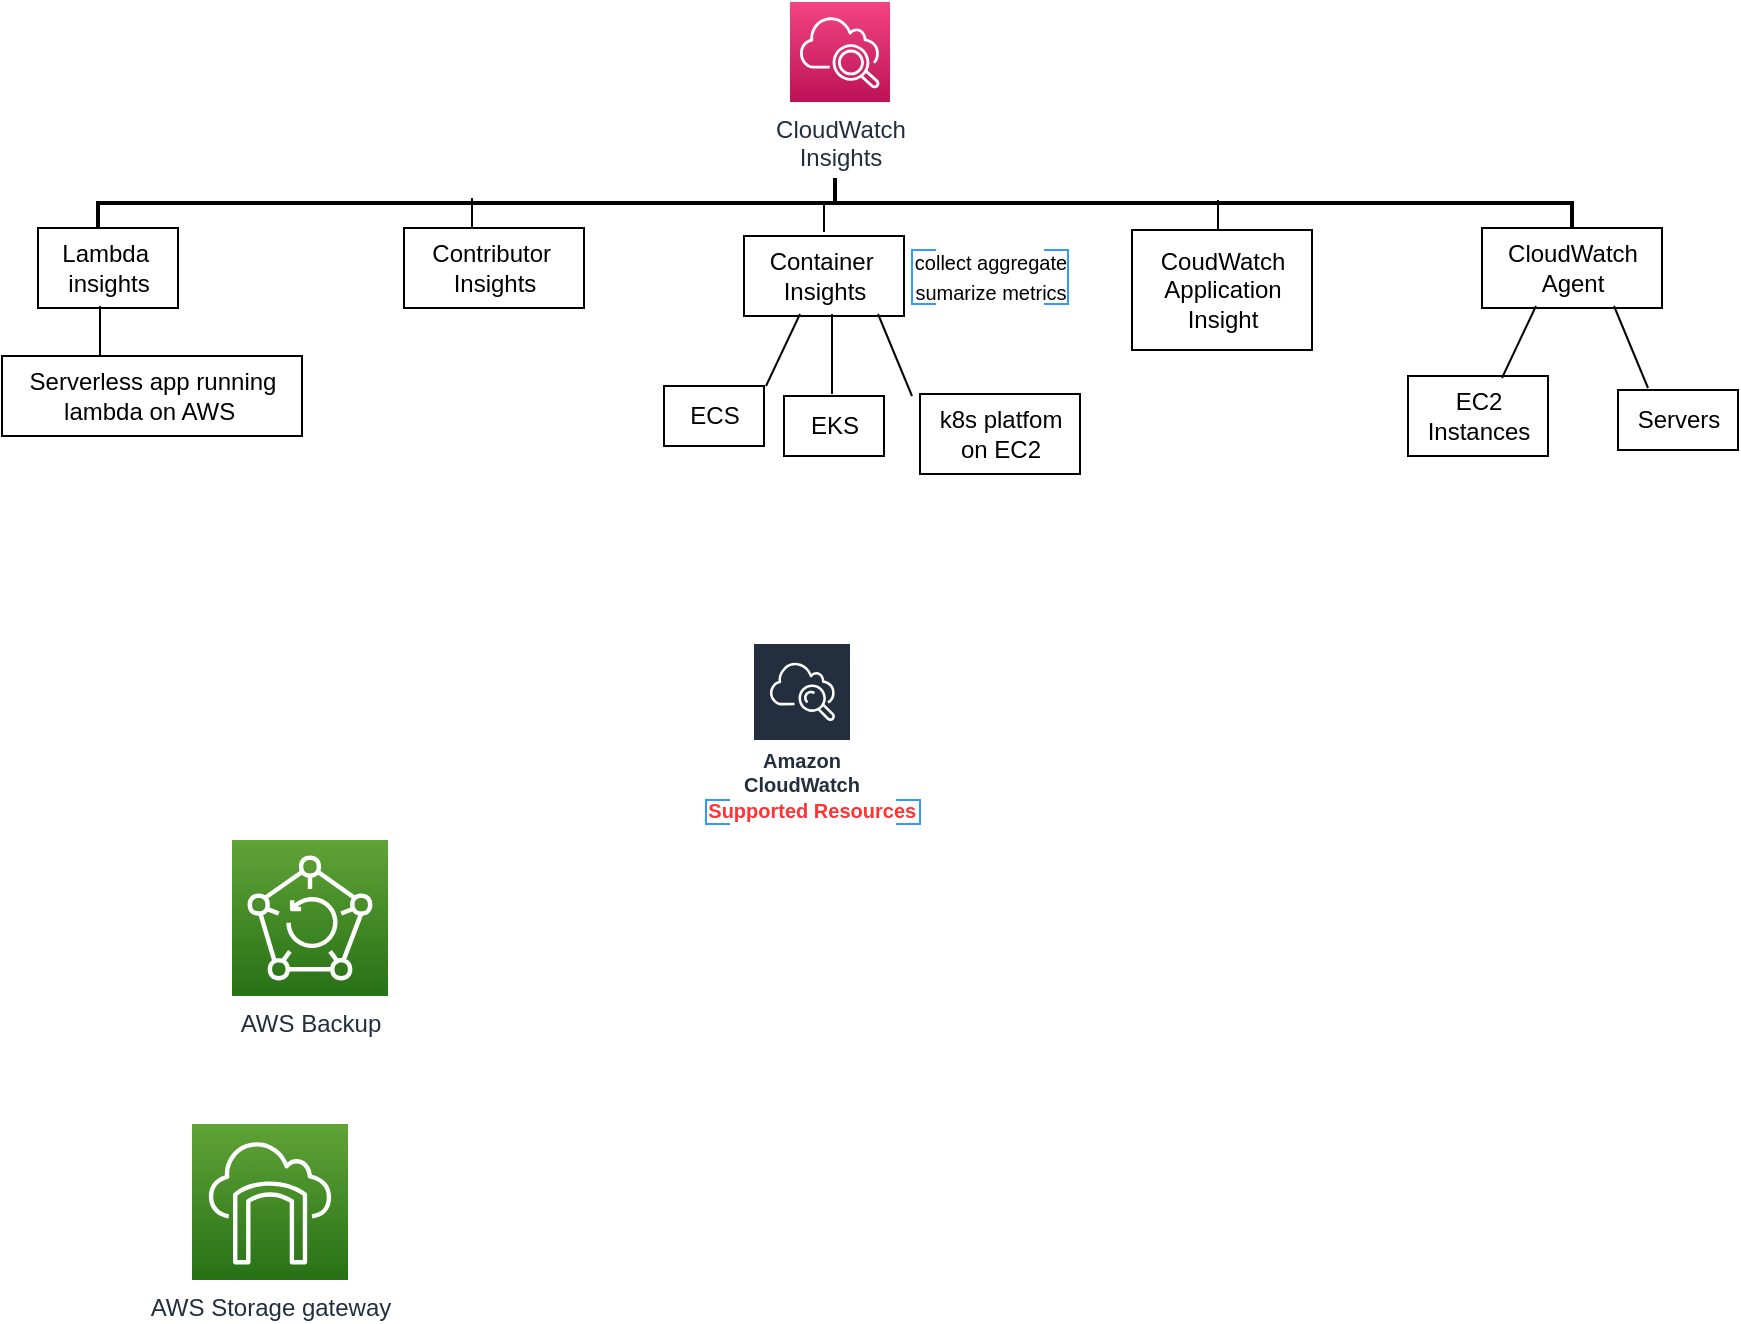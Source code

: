 <mxfile version="20.0.3" type="github">
  <diagram id="ahfcndGCMPXOTyxWDrLU" name="Page-1">
    <mxGraphModel dx="820" dy="571" grid="1" gridSize="10" guides="1" tooltips="1" connect="1" arrows="1" fold="1" page="1" pageScale="1" pageWidth="1169" pageHeight="827" math="0" shadow="0">
      <root>
        <mxCell id="0" />
        <mxCell id="1" parent="0" />
        <mxCell id="ZLs19pHSzys7aue6sNGM-2" value="CloudWatch&lt;br&gt;Insights" style="sketch=0;points=[[0,0,0],[0.25,0,0],[0.5,0,0],[0.75,0,0],[1,0,0],[0,1,0],[0.25,1,0],[0.5,1,0],[0.75,1,0],[1,1,0],[0,0.25,0],[0,0.5,0],[0,0.75,0],[1,0.25,0],[1,0.5,0],[1,0.75,0]];points=[[0,0,0],[0.25,0,0],[0.5,0,0],[0.75,0,0],[1,0,0],[0,1,0],[0.25,1,0],[0.5,1,0],[0.75,1,0],[1,1,0],[0,0.25,0],[0,0.5,0],[0,0.75,0],[1,0.25,0],[1,0.5,0],[1,0.75,0]];outlineConnect=0;fontColor=#232F3E;gradientColor=#F34482;gradientDirection=north;fillColor=#BC1356;strokeColor=#ffffff;dashed=0;verticalLabelPosition=bottom;verticalAlign=top;align=center;html=1;fontSize=12;fontStyle=0;aspect=fixed;shape=mxgraph.aws4.resourceIcon;resIcon=mxgraph.aws4.cloudwatch_2;" parent="1" vertex="1">
          <mxGeometry x="469" y="39" width="50" height="50" as="geometry" />
        </mxCell>
        <mxCell id="ZLs19pHSzys7aue6sNGM-5" value="Lambda&amp;nbsp;&lt;br&gt;insights" style="text;html=1;align=center;verticalAlign=middle;resizable=0;points=[];autosize=1;strokeColor=default;fillColor=none;fontSize=12;" parent="1" vertex="1">
          <mxGeometry x="93" y="152" width="70" height="40" as="geometry" />
        </mxCell>
        <mxCell id="ZLs19pHSzys7aue6sNGM-6" value="Contributor&amp;nbsp;&lt;br&gt;Insights" style="text;html=1;align=center;verticalAlign=middle;resizable=0;points=[];autosize=1;strokeColor=default;fillColor=none;fontSize=12;" parent="1" vertex="1">
          <mxGeometry x="276" y="152" width="90" height="40" as="geometry" />
        </mxCell>
        <mxCell id="ZLs19pHSzys7aue6sNGM-7" value="Container&amp;nbsp;&lt;br&gt;Insights" style="text;html=1;align=center;verticalAlign=middle;resizable=0;points=[];autosize=1;strokeColor=default;fillColor=none;fontSize=12;" parent="1" vertex="1">
          <mxGeometry x="446" y="156" width="80" height="40" as="geometry" />
        </mxCell>
        <mxCell id="ZLs19pHSzys7aue6sNGM-8" value="CoudWatch&lt;br&gt;Application&lt;br&gt;Insight" style="text;html=1;align=center;verticalAlign=middle;resizable=0;points=[];autosize=1;strokeColor=default;fillColor=none;fontSize=12;" parent="1" vertex="1">
          <mxGeometry x="640" y="153" width="90" height="60" as="geometry" />
        </mxCell>
        <mxCell id="ZLs19pHSzys7aue6sNGM-9" value="CloudWatch &lt;br&gt;Agent" style="text;html=1;align=center;verticalAlign=middle;resizable=0;points=[];autosize=1;strokeColor=default;fillColor=none;fontSize=12;" parent="1" vertex="1">
          <mxGeometry x="815" y="152" width="90" height="40" as="geometry" />
        </mxCell>
        <mxCell id="ZLs19pHSzys7aue6sNGM-10" value="Serverless app running &lt;br&gt;lambda on AWS&amp;nbsp;" style="text;html=1;align=center;verticalAlign=middle;resizable=0;points=[];autosize=1;strokeColor=default;fillColor=none;fontSize=12;" parent="1" vertex="1">
          <mxGeometry x="75" y="216" width="150" height="40" as="geometry" />
        </mxCell>
        <mxCell id="ZLs19pHSzys7aue6sNGM-11" value="&lt;font style=&quot;font-size: 10px;&quot;&gt;collect aggregate&lt;br&gt;sumarize metrics&lt;/font&gt;" style="text;html=1;align=center;verticalAlign=middle;resizable=0;points=[];autosize=1;strokeColor=none;fillColor=none;fontSize=12;" parent="1" vertex="1">
          <mxGeometry x="519" y="156" width="100" height="40" as="geometry" />
        </mxCell>
        <mxCell id="ZLs19pHSzys7aue6sNGM-12" value="" style="strokeWidth=1;html=1;shape=mxgraph.flowchart.annotation_1;align=left;pointerEvents=1;fontColor=#000033;fillColor=none;strokeColor=#3399FF;" parent="1" vertex="1">
          <mxGeometry x="530" y="163" width="12" height="27" as="geometry" />
        </mxCell>
        <mxCell id="ZLs19pHSzys7aue6sNGM-13" value="" style="strokeWidth=1;html=1;shape=mxgraph.flowchart.annotation_1;align=left;pointerEvents=1;fontColor=#000033;fillColor=none;direction=west;strokeColor=#3399FF;" parent="1" vertex="1">
          <mxGeometry x="596" y="163" width="12" height="27" as="geometry" />
        </mxCell>
        <mxCell id="ZLs19pHSzys7aue6sNGM-14" value="" style="strokeWidth=2;html=1;shape=mxgraph.flowchart.annotation_2;align=left;labelPosition=right;pointerEvents=1;fontSize=12;fillColor=none;direction=south;" parent="1" vertex="1">
          <mxGeometry x="123" y="127" width="737" height="25" as="geometry" />
        </mxCell>
        <mxCell id="ZLs19pHSzys7aue6sNGM-15" value="" style="endArrow=none;html=1;rounded=0;fontSize=12;" parent="1" edge="1">
          <mxGeometry width="50" height="50" relative="1" as="geometry">
            <mxPoint x="457" y="231" as="sourcePoint" />
            <mxPoint x="474" y="195" as="targetPoint" />
          </mxGeometry>
        </mxCell>
        <mxCell id="ZLs19pHSzys7aue6sNGM-17" value="" style="endArrow=none;html=1;rounded=0;fontSize=12;" parent="1" edge="1">
          <mxGeometry width="50" height="50" relative="1" as="geometry">
            <mxPoint x="530" y="236" as="sourcePoint" />
            <mxPoint x="513" y="195" as="targetPoint" />
          </mxGeometry>
        </mxCell>
        <mxCell id="ZLs19pHSzys7aue6sNGM-18" value="" style="endArrow=none;html=1;rounded=0;fontSize=12;" parent="1" edge="1">
          <mxGeometry width="50" height="50" relative="1" as="geometry">
            <mxPoint x="490" y="235" as="sourcePoint" />
            <mxPoint x="490" y="195" as="targetPoint" />
          </mxGeometry>
        </mxCell>
        <mxCell id="ZLs19pHSzys7aue6sNGM-19" value="ECS" style="text;html=1;align=center;verticalAlign=middle;resizable=0;points=[];autosize=1;strokeColor=default;fillColor=none;fontSize=12;" parent="1" vertex="1">
          <mxGeometry x="406" y="231" width="50" height="30" as="geometry" />
        </mxCell>
        <mxCell id="ZLs19pHSzys7aue6sNGM-20" value="EKS" style="text;html=1;align=center;verticalAlign=middle;resizable=0;points=[];autosize=1;strokeColor=default;fillColor=none;fontSize=12;" parent="1" vertex="1">
          <mxGeometry x="466" y="236" width="50" height="30" as="geometry" />
        </mxCell>
        <mxCell id="ZLs19pHSzys7aue6sNGM-21" value="k8s platfom&lt;br&gt;on EC2" style="text;html=1;align=center;verticalAlign=middle;resizable=0;points=[];autosize=1;strokeColor=default;fillColor=none;fontSize=12;" parent="1" vertex="1">
          <mxGeometry x="534" y="235" width="80" height="40" as="geometry" />
        </mxCell>
        <mxCell id="ZLs19pHSzys7aue6sNGM-22" value="EC2 &lt;br&gt;Instances" style="text;html=1;align=center;verticalAlign=middle;resizable=0;points=[];autosize=1;strokeColor=default;fillColor=none;fontSize=12;" parent="1" vertex="1">
          <mxGeometry x="778" y="226" width="70" height="40" as="geometry" />
        </mxCell>
        <mxCell id="ZLs19pHSzys7aue6sNGM-23" value="Servers" style="text;html=1;align=center;verticalAlign=middle;resizable=0;points=[];autosize=1;strokeColor=default;fillColor=none;fontSize=12;" parent="1" vertex="1">
          <mxGeometry x="883" y="233" width="60" height="30" as="geometry" />
        </mxCell>
        <mxCell id="ZLs19pHSzys7aue6sNGM-24" value="" style="endArrow=none;html=1;rounded=0;fontSize=12;" parent="1" edge="1">
          <mxGeometry width="50" height="50" relative="1" as="geometry">
            <mxPoint x="825" y="227" as="sourcePoint" />
            <mxPoint x="842" y="191" as="targetPoint" />
          </mxGeometry>
        </mxCell>
        <mxCell id="ZLs19pHSzys7aue6sNGM-25" value="" style="endArrow=none;html=1;rounded=0;fontSize=12;" parent="1" edge="1">
          <mxGeometry width="50" height="50" relative="1" as="geometry">
            <mxPoint x="898" y="232" as="sourcePoint" />
            <mxPoint x="881" y="191" as="targetPoint" />
          </mxGeometry>
        </mxCell>
        <mxCell id="DTZgFdQ72hOBGd_lE64p-2" value="" style="endArrow=none;html=1;rounded=0;fontSize=12;" edge="1" parent="1">
          <mxGeometry width="50" height="50" relative="1" as="geometry">
            <mxPoint x="310" y="152" as="sourcePoint" />
            <mxPoint x="310" y="137" as="targetPoint" />
          </mxGeometry>
        </mxCell>
        <mxCell id="DTZgFdQ72hOBGd_lE64p-3" value="" style="endArrow=none;html=1;rounded=0;fontSize=12;" edge="1" parent="1">
          <mxGeometry width="50" height="50" relative="1" as="geometry">
            <mxPoint x="486" y="154" as="sourcePoint" />
            <mxPoint x="486" y="139" as="targetPoint" />
          </mxGeometry>
        </mxCell>
        <mxCell id="DTZgFdQ72hOBGd_lE64p-4" value="" style="endArrow=none;html=1;rounded=0;fontSize=12;" edge="1" parent="1">
          <mxGeometry width="50" height="50" relative="1" as="geometry">
            <mxPoint x="683" y="153" as="sourcePoint" />
            <mxPoint x="683" y="138" as="targetPoint" />
          </mxGeometry>
        </mxCell>
        <mxCell id="DTZgFdQ72hOBGd_lE64p-5" value="" style="endArrow=none;html=1;rounded=0;fontSize=12;" edge="1" parent="1">
          <mxGeometry width="50" height="50" relative="1" as="geometry">
            <mxPoint x="124" y="216" as="sourcePoint" />
            <mxPoint x="124" y="191" as="targetPoint" />
          </mxGeometry>
        </mxCell>
        <mxCell id="DTZgFdQ72hOBGd_lE64p-6" value="Amazon CloudWatch" style="sketch=0;outlineConnect=0;fontColor=#232F3E;gradientColor=none;strokeColor=#ffffff;fillColor=#232F3E;dashed=0;verticalLabelPosition=middle;verticalAlign=bottom;align=center;html=1;whiteSpace=wrap;fontSize=10;fontStyle=1;spacing=3;shape=mxgraph.aws4.productIcon;prIcon=mxgraph.aws4.cloudwatch;" vertex="1" parent="1">
          <mxGeometry x="450" y="359" width="50" height="81" as="geometry" />
        </mxCell>
        <mxCell id="DTZgFdQ72hOBGd_lE64p-7" value="&lt;b&gt;&lt;font color=&quot;#ff3333&quot;&gt;Supported Resources&amp;nbsp;&lt;/font&gt;&lt;/b&gt;" style="text;html=1;align=center;verticalAlign=middle;resizable=0;points=[];autosize=1;strokeColor=none;fillColor=none;fontSize=10;" vertex="1" parent="1">
          <mxGeometry x="416" y="428" width="130" height="30" as="geometry" />
        </mxCell>
        <mxCell id="DTZgFdQ72hOBGd_lE64p-8" value="" style="strokeWidth=1;html=1;shape=mxgraph.flowchart.annotation_1;align=left;pointerEvents=1;fontColor=#000033;fillColor=none;strokeColor=#3399FF;" vertex="1" parent="1">
          <mxGeometry x="427" y="438" width="12" height="12" as="geometry" />
        </mxCell>
        <mxCell id="DTZgFdQ72hOBGd_lE64p-9" value="" style="strokeWidth=1;html=1;shape=mxgraph.flowchart.annotation_1;align=left;pointerEvents=1;fontColor=#000033;fillColor=none;direction=west;strokeColor=#3399FF;" vertex="1" parent="1">
          <mxGeometry x="522" y="438" width="12" height="12" as="geometry" />
        </mxCell>
        <mxCell id="DTZgFdQ72hOBGd_lE64p-11" value="AWS Backup" style="sketch=0;points=[[0,0,0],[0.25,0,0],[0.5,0,0],[0.75,0,0],[1,0,0],[0,1,0],[0.25,1,0],[0.5,1,0],[0.75,1,0],[1,1,0],[0,0.25,0],[0,0.5,0],[0,0.75,0],[1,0.25,0],[1,0.5,0],[1,0.75,0]];outlineConnect=0;fontColor=#232F3E;gradientColor=#60A337;gradientDirection=north;fillColor=#277116;strokeColor=#ffffff;dashed=0;verticalLabelPosition=bottom;verticalAlign=top;align=center;html=1;fontSize=12;fontStyle=0;aspect=fixed;shape=mxgraph.aws4.resourceIcon;resIcon=mxgraph.aws4.backup;" vertex="1" parent="1">
          <mxGeometry x="190" y="458" width="78" height="78" as="geometry" />
        </mxCell>
        <mxCell id="DTZgFdQ72hOBGd_lE64p-13" value="AWS Storage gateway" style="sketch=0;points=[[0,0,0],[0.25,0,0],[0.5,0,0],[0.75,0,0],[1,0,0],[0,1,0],[0.25,1,0],[0.5,1,0],[0.75,1,0],[1,1,0],[0,0.25,0],[0,0.5,0],[0,0.75,0],[1,0.25,0],[1,0.5,0],[1,0.75,0]];outlineConnect=0;fontColor=#232F3E;gradientColor=#60A337;gradientDirection=north;fillColor=#277116;strokeColor=#ffffff;dashed=0;verticalLabelPosition=bottom;verticalAlign=top;align=center;html=1;fontSize=12;fontStyle=0;aspect=fixed;shape=mxgraph.aws4.resourceIcon;resIcon=mxgraph.aws4.storage_gateway;" vertex="1" parent="1">
          <mxGeometry x="170" y="600" width="78" height="78" as="geometry" />
        </mxCell>
      </root>
    </mxGraphModel>
  </diagram>
</mxfile>
